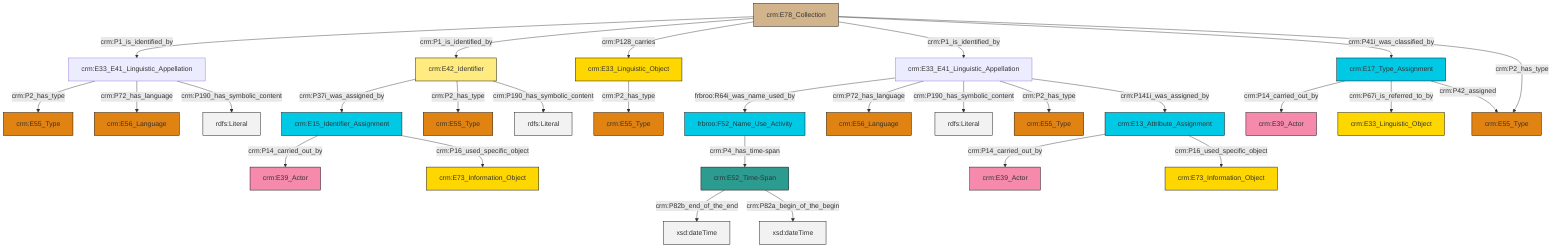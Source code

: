 graph TD
classDef Literal fill:#f2f2f2,stroke:#000000;
classDef CRM_Entity fill:#FFFFFF,stroke:#000000;
classDef Temporal_Entity fill:#00C9E6, stroke:#000000;
classDef Type fill:#E18312, stroke:#000000;
classDef Time-Span fill:#2C9C91, stroke:#000000;
classDef Appellation fill:#FFEB7F, stroke:#000000;
classDef Place fill:#008836, stroke:#000000;
classDef Persistent_Item fill:#B266B2, stroke:#000000;
classDef Conceptual_Object fill:#FFD700, stroke:#000000;
classDef Physical_Thing fill:#D2B48C, stroke:#000000;
classDef Actor fill:#f58aad, stroke:#000000;
classDef PC_Classes fill:#4ce600, stroke:#000000;
classDef Multi fill:#cccccc,stroke:#000000;

0["crm:E52_Time-Span"]:::Time-Span -->|crm:P82b_end_of_the_end| 1[xsd:dateTime]:::Literal
2["crm:E15_Identifier_Assignment"]:::Temporal_Entity -->|crm:P14_carried_out_by| 3["crm:E39_Actor"]:::Actor
6["crm:E33_E41_Linguistic_Appellation"]:::Default -->|frbroo:R64i_was_name_used_by| 7["frbroo:F52_Name_Use_Activity"]:::Temporal_Entity
8["crm:E42_Identifier"]:::Appellation -->|crm:P37i_was_assigned_by| 2["crm:E15_Identifier_Assignment"]:::Temporal_Entity
2["crm:E15_Identifier_Assignment"]:::Temporal_Entity -->|crm:P16_used_specific_object| 11["crm:E73_Information_Object"]:::Conceptual_Object
6["crm:E33_E41_Linguistic_Appellation"]:::Default -->|crm:P72_has_language| 13["crm:E56_Language"]:::Type
14["crm:E33_Linguistic_Object"]:::Conceptual_Object -->|crm:P2_has_type| 15["crm:E55_Type"]:::Type
6["crm:E33_E41_Linguistic_Appellation"]:::Default -->|crm:P190_has_symbolic_content| 16[rdfs:Literal]:::Literal
17["crm:E33_E41_Linguistic_Appellation"]:::Default -->|crm:P2_has_type| 18["crm:E55_Type"]:::Type
17["crm:E33_E41_Linguistic_Appellation"]:::Default -->|crm:P72_has_language| 4["crm:E56_Language"]:::Type
20["crm:E78_Collection"]:::Physical_Thing -->|crm:P1_is_identified_by| 17["crm:E33_E41_Linguistic_Appellation"]:::Default
20["crm:E78_Collection"]:::Physical_Thing -->|crm:P1_is_identified_by| 8["crm:E42_Identifier"]:::Appellation
7["frbroo:F52_Name_Use_Activity"]:::Temporal_Entity -->|crm:P4_has_time-span| 0["crm:E52_Time-Span"]:::Time-Span
25["crm:E17_Type_Assignment"]:::Temporal_Entity -->|crm:P14_carried_out_by| 26["crm:E39_Actor"]:::Actor
25["crm:E17_Type_Assignment"]:::Temporal_Entity -->|crm:P67i_is_referred_to_by| 30["crm:E33_Linguistic_Object"]:::Conceptual_Object
0["crm:E52_Time-Span"]:::Time-Span -->|crm:P82a_begin_of_the_begin| 32[xsd:dateTime]:::Literal
27["crm:E13_Attribute_Assignment"]:::Temporal_Entity -->|crm:P14_carried_out_by| 33["crm:E39_Actor"]:::Actor
27["crm:E13_Attribute_Assignment"]:::Temporal_Entity -->|crm:P16_used_specific_object| 23["crm:E73_Information_Object"]:::Conceptual_Object
25["crm:E17_Type_Assignment"]:::Temporal_Entity -->|crm:P42_assigned| 35["crm:E55_Type"]:::Type
6["crm:E33_E41_Linguistic_Appellation"]:::Default -->|crm:P2_has_type| 36["crm:E55_Type"]:::Type
6["crm:E33_E41_Linguistic_Appellation"]:::Default -->|crm:P141i_was_assigned_by| 27["crm:E13_Attribute_Assignment"]:::Temporal_Entity
20["crm:E78_Collection"]:::Physical_Thing -->|crm:P128_carries| 14["crm:E33_Linguistic_Object"]:::Conceptual_Object
20["crm:E78_Collection"]:::Physical_Thing -->|crm:P1_is_identified_by| 6["crm:E33_E41_Linguistic_Appellation"]:::Default
17["crm:E33_E41_Linguistic_Appellation"]:::Default -->|crm:P190_has_symbolic_content| 42[rdfs:Literal]:::Literal
8["crm:E42_Identifier"]:::Appellation -->|crm:P2_has_type| 9["crm:E55_Type"]:::Type
20["crm:E78_Collection"]:::Physical_Thing -->|crm:P41i_was_classified_by| 25["crm:E17_Type_Assignment"]:::Temporal_Entity
20["crm:E78_Collection"]:::Physical_Thing -->|crm:P2_has_type| 35["crm:E55_Type"]:::Type
8["crm:E42_Identifier"]:::Appellation -->|crm:P190_has_symbolic_content| 51[rdfs:Literal]:::Literal
